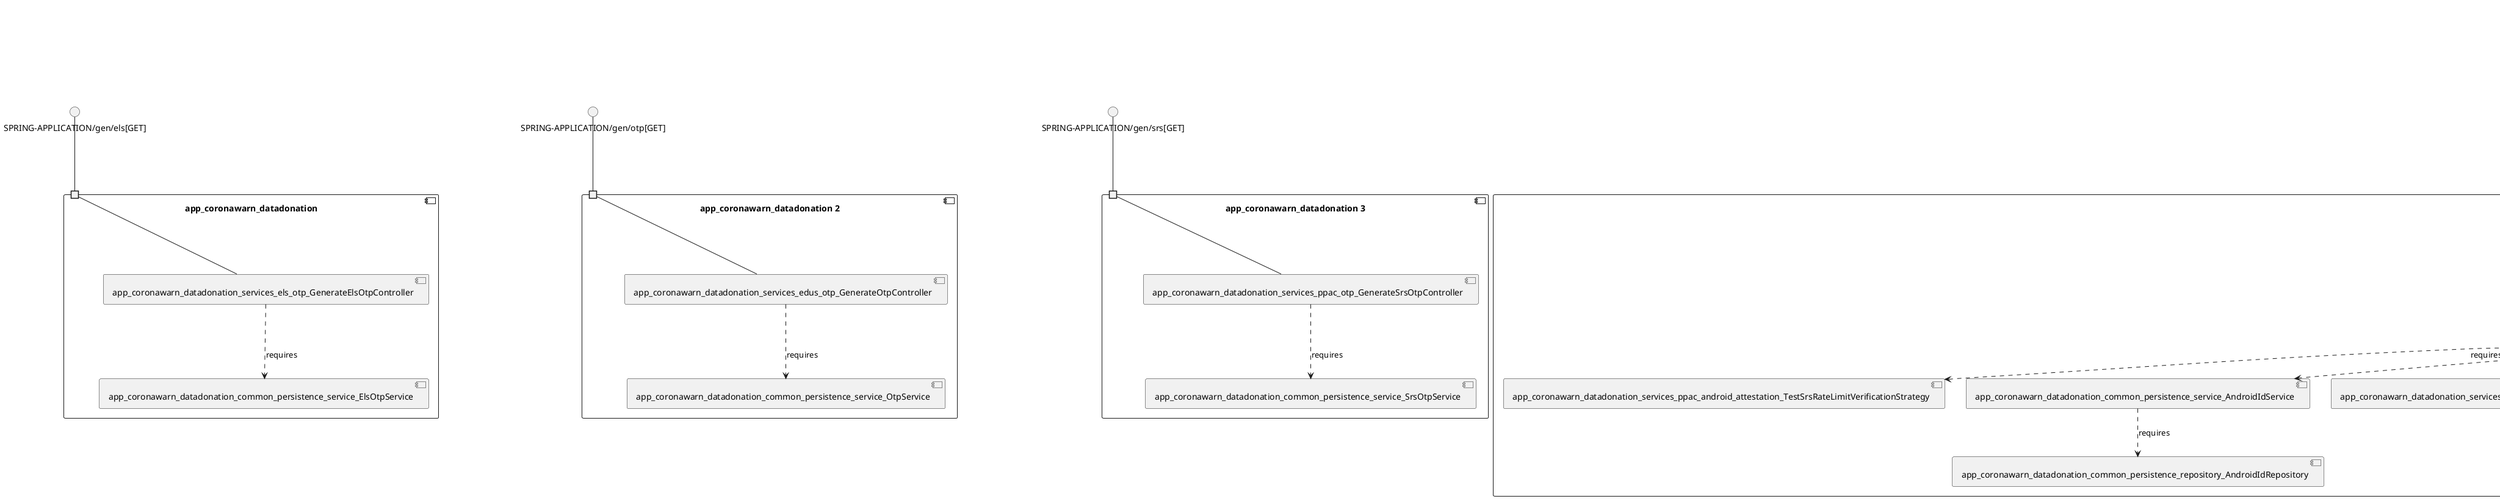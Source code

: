 @startuml
skinparam fixCircleLabelOverlapping true
skinparam componentStyle uml2
component "app_coronawarn_datadonation\n\n\n\n\n\n" {
[app_coronawarn_datadonation_common_persistence_service_ElsOtpService]
[app_coronawarn_datadonation_services_els_otp_GenerateElsOtpController]
portin " " as app_coronawarn_datadonation_requires_SPRING_APPLICATION_gen_els_GET_
[app_coronawarn_datadonation_services_els_otp_GenerateElsOtpController]..>[app_coronawarn_datadonation_common_persistence_service_ElsOtpService] : requires
"app_coronawarn_datadonation_requires_SPRING_APPLICATION_gen_els_GET_"--[app_coronawarn_datadonation_services_els_otp_GenerateElsOtpController]
}
interface "SPRING-APPLICATION/gen/els[GET]" as interface.SPRING_APPLICATION_gen_els_GET_
interface.SPRING_APPLICATION_gen_els_GET_--"app_coronawarn_datadonation_requires_SPRING_APPLICATION_gen_els_GET_"
component "app_coronawarn_datadonation 2\n\n\n\n\n\n" {
[app_coronawarn_datadonation_services_edus_otp_GenerateOtpController]
[app_coronawarn_datadonation_common_persistence_service_OtpService]
portin " " as app_coronawarn_datadonation_2_requires_SPRING_APPLICATION_gen_otp_GET_
[app_coronawarn_datadonation_services_edus_otp_GenerateOtpController]..>[app_coronawarn_datadonation_common_persistence_service_OtpService] : requires
"app_coronawarn_datadonation_2_requires_SPRING_APPLICATION_gen_otp_GET_"--[app_coronawarn_datadonation_services_edus_otp_GenerateOtpController]
}
interface "SPRING-APPLICATION/gen/otp[GET]" as interface.SPRING_APPLICATION_gen_otp_GET_
interface.SPRING_APPLICATION_gen_otp_GET_--"app_coronawarn_datadonation_2_requires_SPRING_APPLICATION_gen_otp_GET_"
component "app_coronawarn_datadonation 3\n\n\n\n\n\n" {
[app_coronawarn_datadonation_common_persistence_service_SrsOtpService]
[app_coronawarn_datadonation_services_ppac_otp_GenerateSrsOtpController]
portin " " as app_coronawarn_datadonation_3_requires_SPRING_APPLICATION_gen_srs_GET_
[app_coronawarn_datadonation_services_ppac_otp_GenerateSrsOtpController]..>[app_coronawarn_datadonation_common_persistence_service_SrsOtpService] : requires
"app_coronawarn_datadonation_3_requires_SPRING_APPLICATION_gen_srs_GET_"--[app_coronawarn_datadonation_services_ppac_otp_GenerateSrsOtpController]
}
interface "SPRING-APPLICATION/gen/srs[GET]" as interface.SPRING_APPLICATION_gen_srs_GET_
interface.SPRING_APPLICATION_gen_srs_GET_--"app_coronawarn_datadonation_3_requires_SPRING_APPLICATION_gen_srs_GET_"
component "app_coronawarn_datadonation 4\n\n\n\n\n\n" {
[app_coronawarn_datadonation_common_persistence_service_AndroidIdService]
[app_coronawarn_datadonation_services_ppac_android_attestation_DeviceAttestationVerifier]
[app_coronawarn_datadonation_services_ppac_android_attestation_ProdAndroidIdVerificationStrategy]
[app_coronawarn_datadonation_services_ppac_android_controller_validation_PpaDataRequestAndroidValidator]
[app_coronawarn_datadonation_services_ppac_android_attestation_ProdSrsRateLimitVerificationStrategy]
[app_coronawarn_datadonation_services_ppac_android_controller_PpaDataRequestAndroidConverter]
[app_coronawarn_datadonation_services_ppac_android_attestation_TestSrsRateLimitVerificationStrategy]
[app_coronawarn_datadonation_services_ppac_android_controller_AndroidController]
[app_coronawarn_datadonation_common_persistence_repository_AndroidIdRepository]
portin " " as app_coronawarn_datadonation_4_requires_SPRING_APPLICATION_dat_POST_
portin " " as app_coronawarn_datadonation_4_requires_SPRING_APPLICATION_srs_POST_2
portin " " as app_coronawarn_datadonation_4_requires_SPRING_APPLICATION_otp_POST_
portin " " as app_coronawarn_datadonation_4_requires_SPRING_APPLICATION_els_POST_
[app_coronawarn_datadonation_services_ppac_android_controller_AndroidController]..>[app_coronawarn_datadonation_services_ppac_android_attestation_ProdAndroidIdVerificationStrategy] : requires
[app_coronawarn_datadonation_services_ppac_android_controller_AndroidController]..>[app_coronawarn_datadonation_services_ppac_android_attestation_DeviceAttestationVerifier] : requires
[app_coronawarn_datadonation_services_ppac_android_controller_AndroidController]..>[app_coronawarn_datadonation_services_ppac_android_controller_validation_PpaDataRequestAndroidValidator] : requires
[app_coronawarn_datadonation_services_ppac_android_controller_AndroidController]..>[app_coronawarn_datadonation_services_ppac_android_controller_PpaDataRequestAndroidConverter] : requires
[app_coronawarn_datadonation_services_ppac_android_controller_AndroidController]..>[app_coronawarn_datadonation_services_ppac_android_attestation_TestSrsRateLimitVerificationStrategy] : requires
[app_coronawarn_datadonation_services_ppac_android_controller_AndroidController]..>[app_coronawarn_datadonation_common_persistence_service_AndroidIdService] : requires
[app_coronawarn_datadonation_common_persistence_service_AndroidIdService]..>[app_coronawarn_datadonation_common_persistence_repository_AndroidIdRepository] : requires
[app_coronawarn_datadonation_services_ppac_android_controller_AndroidController]..>[app_coronawarn_datadonation_services_ppac_android_attestation_ProdSrsRateLimitVerificationStrategy] : requires
"app_coronawarn_datadonation_4_requires_SPRING_APPLICATION_dat_POST_"--[app_coronawarn_datadonation_services_ppac_android_controller_AndroidController]
"app_coronawarn_datadonation_4_requires_SPRING_APPLICATION_els_POST_"--[app_coronawarn_datadonation_services_ppac_android_controller_AndroidController]
"app_coronawarn_datadonation_4_requires_SPRING_APPLICATION_srs_POST_2"--[app_coronawarn_datadonation_services_ppac_android_controller_AndroidController]
"app_coronawarn_datadonation_4_requires_SPRING_APPLICATION_otp_POST_"--[app_coronawarn_datadonation_services_ppac_android_controller_AndroidController]
}
interface "SPRING-APPLICATION/dat[POST]" as interface.SPRING_APPLICATION_dat_POST_
interface.SPRING_APPLICATION_dat_POST_--"app_coronawarn_datadonation_4_requires_SPRING_APPLICATION_dat_POST_"
interface "SPRING-APPLICATION/els[POST]" as interface.SPRING_APPLICATION_els_POST_
interface.SPRING_APPLICATION_els_POST_--"app_coronawarn_datadonation_4_requires_SPRING_APPLICATION_els_POST_"
interface "SPRING-APPLICATION/otp[POST]" as interface.SPRING_APPLICATION_otp_POST_
interface.SPRING_APPLICATION_otp_POST_--"app_coronawarn_datadonation_4_requires_SPRING_APPLICATION_otp_POST_"
interface "SPRING-APPLICATION/srs[POST]$2" as interface.SPRING_APPLICATION_srs_POST_2
interface.SPRING_APPLICATION_srs_POST_2--"app_coronawarn_datadonation_4_requires_SPRING_APPLICATION_srs_POST_2"
component "app_coronawarn_datadonation 5\n\n\n\n\n\n" {
[app_coronawarn_datadonation_common_persistence_repository_DeviceTokenRepository]
[app_coronawarn_datadonation_services_ppac_ios_verification_devicetoken_DeviceTokenService]
[app_coronawarn_datadonation_services_ppac_ios_verification_devicetoken_DeviceTokenService]..>[app_coronawarn_datadonation_common_persistence_repository_DeviceTokenRepository] : requires
}
component "app_coronawarn_datadonation 6\n\n\n\n\n\n" {
[app_coronawarn_datadonation_common_persistence_service_SaltService]
[app_coronawarn_datadonation_services_ppac_android_controller_DeleteSaltController]
[app_coronawarn_datadonation_common_persistence_repository_ppac_android_SaltRepository]
portin " " as app_coronawarn_datadonation_6_requires_SPRING_APPLICATION_delete_DELETE_
[app_coronawarn_datadonation_common_persistence_service_SaltService]..>[app_coronawarn_datadonation_common_persistence_repository_ppac_android_SaltRepository] : requires
[app_coronawarn_datadonation_services_ppac_android_controller_DeleteSaltController]..>[app_coronawarn_datadonation_common_persistence_service_SaltService] : requires
"app_coronawarn_datadonation_6_requires_SPRING_APPLICATION_delete_DELETE_"--[app_coronawarn_datadonation_services_ppac_android_controller_DeleteSaltController]
}
interface "SPRING-APPLICATION/delete[DELETE]" as interface.SPRING_APPLICATION_delete_DELETE_
interface.SPRING_APPLICATION_delete_DELETE_--"app_coronawarn_datadonation_6_requires_SPRING_APPLICATION_delete_DELETE_"
component "app_coronawarn_datadonation_common_persistence\n\n\n\n\n\n" {
[app_coronawarn_datadonation_common_persistence_repository_metrics_KeySubmissionMetadataWithClientMetadataRepository]
[app_coronawarn_datadonation_common_persistence_repository_metrics_ClientMetadataRepository]
[app_coronawarn_datadonation_common_persistence_repository_metrics_ExposureRiskMetadataRepository]
[app_coronawarn_datadonation_common_persistence_repository_metrics_TestResultMetadataRepository]
[app_coronawarn_datadonation_common_persistence_repository_metrics_SummarizedExposureWindowsWithUserMetadataRepository]
[app_coronawarn_datadonation_common_persistence_service_PpaDataService]
[app_coronawarn_datadonation_common_persistence_repository_metrics_KeySubmissionMetadataWithUserMetadataRepository]
[app_coronawarn_datadonation_common_persistence_repository_metrics_UserMetadataRepository]
[app_coronawarn_datadonation_common_persistence_repository_metrics_ExposureWindowTestResultsRepository]
[app_coronawarn_datadonation_common_persistence_repository_metrics_ExposureWindowRepository]
[app_coronawarn_datadonation_common_persistence_service_PpaDataService]..>[app_coronawarn_datadonation_common_persistence_repository_metrics_ClientMetadataRepository] : requires
[app_coronawarn_datadonation_common_persistence_service_PpaDataService]..>[app_coronawarn_datadonation_common_persistence_repository_metrics_ExposureWindowTestResultsRepository] : requires
[app_coronawarn_datadonation_common_persistence_service_PpaDataService]..>[app_coronawarn_datadonation_common_persistence_repository_metrics_UserMetadataRepository] : requires
[app_coronawarn_datadonation_common_persistence_service_PpaDataService]..>[app_coronawarn_datadonation_common_persistence_repository_metrics_ExposureWindowRepository] : requires
[app_coronawarn_datadonation_common_persistence_service_PpaDataService]..>[app_coronawarn_datadonation_common_persistence_repository_metrics_ExposureRiskMetadataRepository] : requires
[app_coronawarn_datadonation_common_persistence_service_PpaDataService]..>[app_coronawarn_datadonation_common_persistence_repository_metrics_KeySubmissionMetadataWithUserMetadataRepository] : requires
[app_coronawarn_datadonation_common_persistence_service_PpaDataService]..>[app_coronawarn_datadonation_common_persistence_repository_metrics_SummarizedExposureWindowsWithUserMetadataRepository] : requires
[app_coronawarn_datadonation_common_persistence_service_PpaDataService]..>[app_coronawarn_datadonation_common_persistence_repository_metrics_TestResultMetadataRepository] : requires
[app_coronawarn_datadonation_common_persistence_service_PpaDataService]..>[app_coronawarn_datadonation_common_persistence_repository_metrics_KeySubmissionMetadataWithClientMetadataRepository] : requires
}
component "app_coronawarn_datadonation_services_edus_otp_OtpController\n\n\n\n\n\n" {
[app_coronawarn_datadonation_services_edus_otp_OtpController]
portin " " as app_coronawarn_datadonation_services_edus_otp_OtpController_requires_SPRING_APPLICATION_otp_POST_2
"app_coronawarn_datadonation_services_edus_otp_OtpController_requires_SPRING_APPLICATION_otp_POST_2"--[app_coronawarn_datadonation_services_edus_otp_OtpController]
}
interface "SPRING-APPLICATION/otp[POST]$2" as interface.SPRING_APPLICATION_otp_POST_2
interface.SPRING_APPLICATION_otp_POST_2--"app_coronawarn_datadonation_services_edus_otp_OtpController_requires_SPRING_APPLICATION_otp_POST_2"
component "app_coronawarn_datadonation_services_els_otp_ElsOtpController\n\n\n\n\n\n" {
[app_coronawarn_datadonation_services_els_otp_ElsOtpController]
portin " " as app_coronawarn_datadonation_services_els_otp_ElsOtpController_requires_SPRING_APPLICATION_els_POST_2
"app_coronawarn_datadonation_services_els_otp_ElsOtpController_requires_SPRING_APPLICATION_els_POST_2"--[app_coronawarn_datadonation_services_els_otp_ElsOtpController]
}
interface "SPRING-APPLICATION/els[POST]$2" as interface.SPRING_APPLICATION_els_POST_2
interface.SPRING_APPLICATION_els_POST_2--"app_coronawarn_datadonation_services_els_otp_ElsOtpController_requires_SPRING_APPLICATION_els_POST_2"
component "app_coronawarn_datadonation_services_ppac_commons_FakeRequestController\n\n\n\n\n\n" {
[app_coronawarn_datadonation_services_ppac_commons_FakeRequestController]
portin " " as app_coronawarn_datadonation_services_ppac_commons_FakeRequestController_requires_SPRING_APPLICATION_POST_
"app_coronawarn_datadonation_services_ppac_commons_FakeRequestController_requires_SPRING_APPLICATION_POST_"--[app_coronawarn_datadonation_services_ppac_commons_FakeRequestController]
}
interface "SPRING-APPLICATION/[POST]" as interface.SPRING_APPLICATION_POST_
interface.SPRING_APPLICATION_POST_--"app_coronawarn_datadonation_services_ppac_commons_FakeRequestController_requires_SPRING_APPLICATION_POST_"
component "app_coronawarn_datadonation_services_ppac_ios\n\n\n\n\n\n" {
[app_coronawarn_datadonation_services_ppac_ios_controller_PpaDataRequestIosConverter]
[app_coronawarn_datadonation_services_ppac_ios_verification_PpacProcessor]
[app_coronawarn_datadonation_services_ppac_ios_controller_IosController]
portin " " as app_coronawarn_datadonation_services_ppac_ios_requires_SPRING_APPLICATION_els_POST_3
portin " " as app_coronawarn_datadonation_services_ppac_ios_requires_SPRING_APPLICATION_otp_POST_3
portin " " as app_coronawarn_datadonation_services_ppac_ios_requires_SPRING_APPLICATION_srs_POST_
portin " " as app_coronawarn_datadonation_services_ppac_ios_requires_SPRING_APPLICATION_dat_POST_2
[app_coronawarn_datadonation_services_ppac_ios_controller_IosController]..>[app_coronawarn_datadonation_services_ppac_ios_controller_PpaDataRequestIosConverter] : requires
[app_coronawarn_datadonation_services_ppac_ios_controller_IosController]..>[app_coronawarn_datadonation_services_ppac_ios_verification_PpacProcessor] : requires
"app_coronawarn_datadonation_services_ppac_ios_requires_SPRING_APPLICATION_els_POST_3"--[app_coronawarn_datadonation_services_ppac_ios_controller_IosController]
"app_coronawarn_datadonation_services_ppac_ios_requires_SPRING_APPLICATION_otp_POST_3"--[app_coronawarn_datadonation_services_ppac_ios_controller_IosController]
"app_coronawarn_datadonation_services_ppac_ios_requires_SPRING_APPLICATION_dat_POST_2"--[app_coronawarn_datadonation_services_ppac_ios_controller_IosController]
"app_coronawarn_datadonation_services_ppac_ios_requires_SPRING_APPLICATION_srs_POST_"--[app_coronawarn_datadonation_services_ppac_ios_controller_IosController]
}
interface "SPRING-APPLICATION/dat[POST]$2" as interface.SPRING_APPLICATION_dat_POST_2
interface.SPRING_APPLICATION_dat_POST_2--"app_coronawarn_datadonation_services_ppac_ios_requires_SPRING_APPLICATION_dat_POST_2"
interface "SPRING-APPLICATION/els[POST]$3" as interface.SPRING_APPLICATION_els_POST_3
interface.SPRING_APPLICATION_els_POST_3--"app_coronawarn_datadonation_services_ppac_ios_requires_SPRING_APPLICATION_els_POST_3"
interface "SPRING-APPLICATION/otp[POST]$3" as interface.SPRING_APPLICATION_otp_POST_3
interface.SPRING_APPLICATION_otp_POST_3--"app_coronawarn_datadonation_services_ppac_ios_requires_SPRING_APPLICATION_otp_POST_3"
interface "SPRING-APPLICATION/srs[POST]" as interface.SPRING_APPLICATION_srs_POST_
interface.SPRING_APPLICATION_srs_POST_--"app_coronawarn_datadonation_services_ppac_ios_requires_SPRING_APPLICATION_srs_POST_"
component "app_coronawarn_datadonation_services_srs_otp_SrsOtpController\n\n\n\n\n\n" {
[app_coronawarn_datadonation_services_srs_otp_SrsOtpController]
portin " " as app_coronawarn_datadonation_services_srs_otp_SrsOtpController_requires_SPRING_APPLICATION_srs_POST_3
"app_coronawarn_datadonation_services_srs_otp_SrsOtpController_requires_SPRING_APPLICATION_srs_POST_3"--[app_coronawarn_datadonation_services_srs_otp_SrsOtpController]
}
interface "SPRING-APPLICATION/srs[POST]$3" as interface.SPRING_APPLICATION_srs_POST_3
interface.SPRING_APPLICATION_srs_POST_3--"app_coronawarn_datadonation_services_srs_otp_SrsOtpController_requires_SPRING_APPLICATION_srs_POST_3"

@enduml
